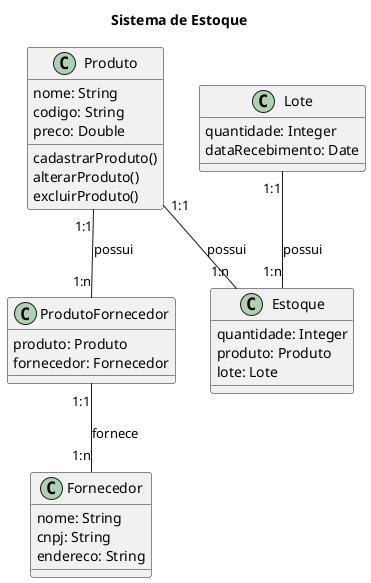 @startuml Sistema de Estoque
title Sistema de Estoque
class Produto {
    nome: String
    codigo: String
    preco: Double
    cadastrarProduto()
    alterarProduto()
    excluirProduto()
}

class Fornecedor {
    nome: String
    cnpj: String
    endereco: String
}

class Lote {
    quantidade: Integer
    dataRecebimento: Date
}

class Estoque {
    quantidade: Integer
    produto: Produto
    lote: Lote
}

class ProdutoFornecedor {
    produto: Produto
    fornecedor: Fornecedor
}

Produto "1:1" -- "1:n" Estoque: possui
Produto "1:1" -- "1:n" ProdutoFornecedor: possui
ProdutoFornecedor "1:1" -- "1:n" Fornecedor: fornece
Lote "1:1" -- "1:n" Estoque: possui

@enduml